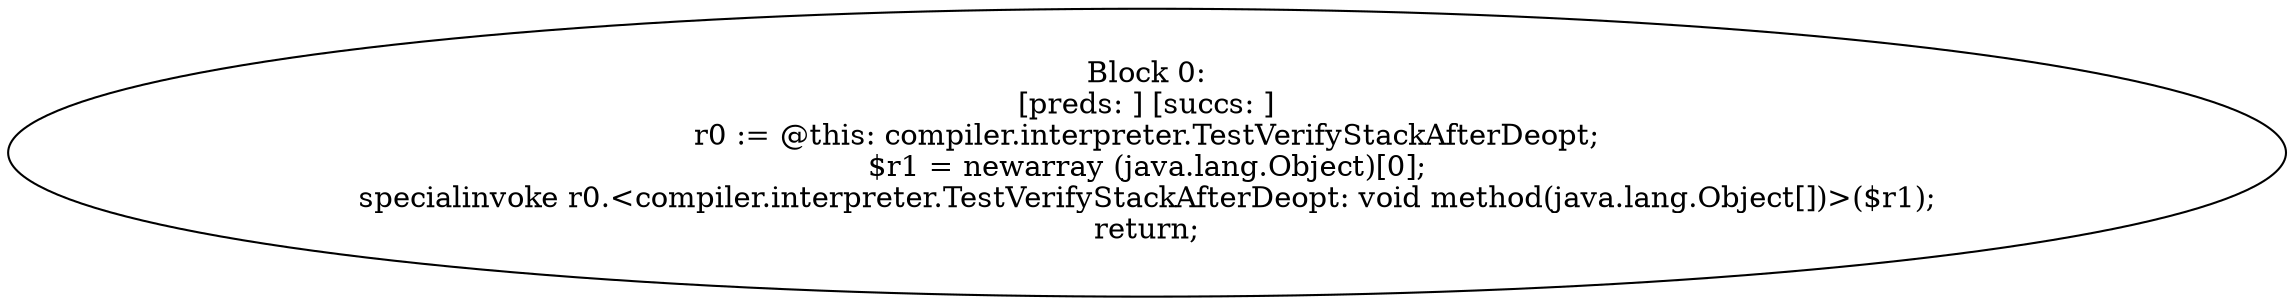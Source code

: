 digraph "unitGraph" {
    "Block 0:
[preds: ] [succs: ]
r0 := @this: compiler.interpreter.TestVerifyStackAfterDeopt;
$r1 = newarray (java.lang.Object)[0];
specialinvoke r0.<compiler.interpreter.TestVerifyStackAfterDeopt: void method(java.lang.Object[])>($r1);
return;
"
}
